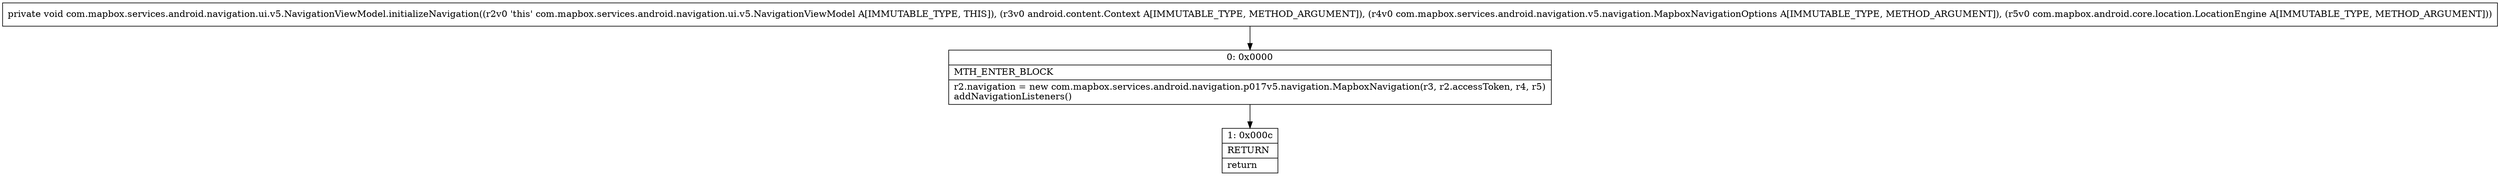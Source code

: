 digraph "CFG forcom.mapbox.services.android.navigation.ui.v5.NavigationViewModel.initializeNavigation(Landroid\/content\/Context;Lcom\/mapbox\/services\/android\/navigation\/v5\/navigation\/MapboxNavigationOptions;Lcom\/mapbox\/android\/core\/location\/LocationEngine;)V" {
Node_0 [shape=record,label="{0\:\ 0x0000|MTH_ENTER_BLOCK\l|r2.navigation = new com.mapbox.services.android.navigation.p017v5.navigation.MapboxNavigation(r3, r2.accessToken, r4, r5)\laddNavigationListeners()\l}"];
Node_1 [shape=record,label="{1\:\ 0x000c|RETURN\l|return\l}"];
MethodNode[shape=record,label="{private void com.mapbox.services.android.navigation.ui.v5.NavigationViewModel.initializeNavigation((r2v0 'this' com.mapbox.services.android.navigation.ui.v5.NavigationViewModel A[IMMUTABLE_TYPE, THIS]), (r3v0 android.content.Context A[IMMUTABLE_TYPE, METHOD_ARGUMENT]), (r4v0 com.mapbox.services.android.navigation.v5.navigation.MapboxNavigationOptions A[IMMUTABLE_TYPE, METHOD_ARGUMENT]), (r5v0 com.mapbox.android.core.location.LocationEngine A[IMMUTABLE_TYPE, METHOD_ARGUMENT])) }"];
MethodNode -> Node_0;
Node_0 -> Node_1;
}

